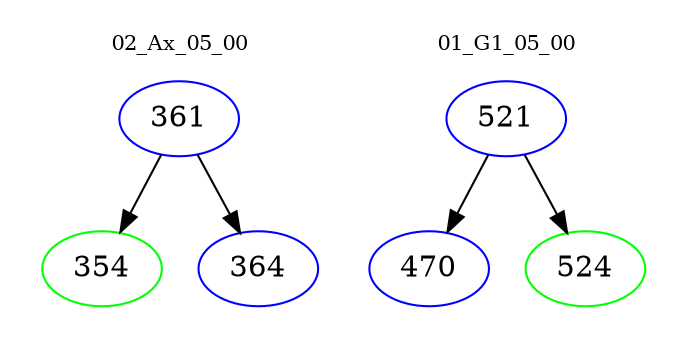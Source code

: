 digraph{
subgraph cluster_0 {
color = white
label = "02_Ax_05_00";
fontsize=10;
T0_361 [label="361", color="blue"]
T0_361 -> T0_354 [color="black"]
T0_354 [label="354", color="green"]
T0_361 -> T0_364 [color="black"]
T0_364 [label="364", color="blue"]
}
subgraph cluster_1 {
color = white
label = "01_G1_05_00";
fontsize=10;
T1_521 [label="521", color="blue"]
T1_521 -> T1_470 [color="black"]
T1_470 [label="470", color="blue"]
T1_521 -> T1_524 [color="black"]
T1_524 [label="524", color="green"]
}
}
